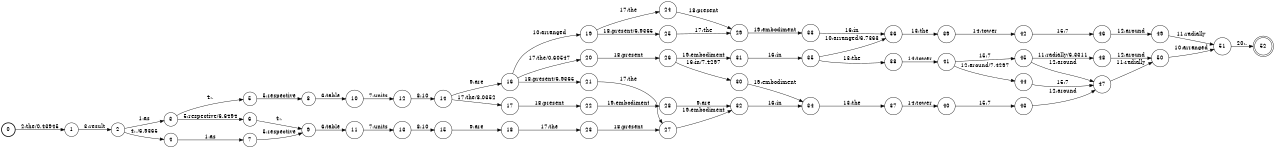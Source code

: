 digraph FST {
rankdir = LR;
size = "8.5,11";
label = "";
center = 1;
orientation = Portrait;
ranksep = "0.4";
nodesep = "0.25";
0 [label = "0", shape = circle, style = bold, fontsize = 14]
	0 -> 1 [label = "2:the/0.43945", fontsize = 14];
1 [label = "1", shape = circle, style = solid, fontsize = 14]
	1 -> 2 [label = "3:result", fontsize = 14];
2 [label = "2", shape = circle, style = solid, fontsize = 14]
	2 -> 3 [label = "1:as", fontsize = 14];
	2 -> 4 [label = "4:,/6.9365", fontsize = 14];
3 [label = "3", shape = circle, style = solid, fontsize = 14]
	3 -> 5 [label = "4:,", fontsize = 14];
	3 -> 6 [label = "5:respective/6.6494", fontsize = 14];
4 [label = "4", shape = circle, style = solid, fontsize = 14]
	4 -> 7 [label = "1:as", fontsize = 14];
5 [label = "5", shape = circle, style = solid, fontsize = 14]
	5 -> 8 [label = "5:respective", fontsize = 14];
6 [label = "6", shape = circle, style = solid, fontsize = 14]
	6 -> 9 [label = "4:,", fontsize = 14];
7 [label = "7", shape = circle, style = solid, fontsize = 14]
	7 -> 9 [label = "5:respective", fontsize = 14];
8 [label = "8", shape = circle, style = solid, fontsize = 14]
	8 -> 10 [label = "6:table", fontsize = 14];
9 [label = "9", shape = circle, style = solid, fontsize = 14]
	9 -> 11 [label = "6:table", fontsize = 14];
10 [label = "10", shape = circle, style = solid, fontsize = 14]
	10 -> 12 [label = "7:units", fontsize = 14];
11 [label = "11", shape = circle, style = solid, fontsize = 14]
	11 -> 13 [label = "7:units", fontsize = 14];
12 [label = "12", shape = circle, style = solid, fontsize = 14]
	12 -> 14 [label = "8:10", fontsize = 14];
13 [label = "13", shape = circle, style = solid, fontsize = 14]
	13 -> 15 [label = "8:10", fontsize = 14];
14 [label = "14", shape = circle, style = solid, fontsize = 14]
	14 -> 17 [label = "17:the/8.0352", fontsize = 14];
	14 -> 16 [label = "9:are", fontsize = 14];
15 [label = "15", shape = circle, style = solid, fontsize = 14]
	15 -> 18 [label = "9:are", fontsize = 14];
16 [label = "16", shape = circle, style = solid, fontsize = 14]
	16 -> 20 [label = "17:the/0.60547", fontsize = 14];
	16 -> 19 [label = "10:arranged", fontsize = 14];
	16 -> 21 [label = "18:present/6.9365", fontsize = 14];
17 [label = "17", shape = circle, style = solid, fontsize = 14]
	17 -> 22 [label = "18:present", fontsize = 14];
18 [label = "18", shape = circle, style = solid, fontsize = 14]
	18 -> 23 [label = "17:the", fontsize = 14];
19 [label = "19", shape = circle, style = solid, fontsize = 14]
	19 -> 24 [label = "17:the", fontsize = 14];
	19 -> 25 [label = "18:present/6.9365", fontsize = 14];
20 [label = "20", shape = circle, style = solid, fontsize = 14]
	20 -> 26 [label = "18:present", fontsize = 14];
21 [label = "21", shape = circle, style = solid, fontsize = 14]
	21 -> 27 [label = "17:the", fontsize = 14];
22 [label = "22", shape = circle, style = solid, fontsize = 14]
	22 -> 28 [label = "19:embodiment", fontsize = 14];
23 [label = "23", shape = circle, style = solid, fontsize = 14]
	23 -> 27 [label = "18:present", fontsize = 14];
24 [label = "24", shape = circle, style = solid, fontsize = 14]
	24 -> 29 [label = "18:present", fontsize = 14];
25 [label = "25", shape = circle, style = solid, fontsize = 14]
	25 -> 29 [label = "17:the", fontsize = 14];
26 [label = "26", shape = circle, style = solid, fontsize = 14]
	26 -> 30 [label = "16:in/7.4297", fontsize = 14];
	26 -> 31 [label = "19:embodiment", fontsize = 14];
27 [label = "27", shape = circle, style = solid, fontsize = 14]
	27 -> 32 [label = "19:embodiment", fontsize = 14];
28 [label = "28", shape = circle, style = solid, fontsize = 14]
	28 -> 32 [label = "9:are", fontsize = 14];
29 [label = "29", shape = circle, style = solid, fontsize = 14]
	29 -> 33 [label = "19:embodiment", fontsize = 14];
30 [label = "30", shape = circle, style = solid, fontsize = 14]
	30 -> 34 [label = "19:embodiment", fontsize = 14];
31 [label = "31", shape = circle, style = solid, fontsize = 14]
	31 -> 35 [label = "16:in", fontsize = 14];
32 [label = "32", shape = circle, style = solid, fontsize = 14]
	32 -> 34 [label = "16:in", fontsize = 14];
33 [label = "33", shape = circle, style = solid, fontsize = 14]
	33 -> 36 [label = "16:in", fontsize = 14];
34 [label = "34", shape = circle, style = solid, fontsize = 14]
	34 -> 37 [label = "13:the", fontsize = 14];
35 [label = "35", shape = circle, style = solid, fontsize = 14]
	35 -> 38 [label = "13:the", fontsize = 14];
	35 -> 36 [label = "10:arranged/6.7363", fontsize = 14];
36 [label = "36", shape = circle, style = solid, fontsize = 14]
	36 -> 39 [label = "13:the", fontsize = 14];
37 [label = "37", shape = circle, style = solid, fontsize = 14]
	37 -> 40 [label = "14:tower", fontsize = 14];
38 [label = "38", shape = circle, style = solid, fontsize = 14]
	38 -> 41 [label = "14:tower", fontsize = 14];
39 [label = "39", shape = circle, style = solid, fontsize = 14]
	39 -> 42 [label = "14:tower", fontsize = 14];
40 [label = "40", shape = circle, style = solid, fontsize = 14]
	40 -> 43 [label = "15:7", fontsize = 14];
41 [label = "41", shape = circle, style = solid, fontsize = 14]
	41 -> 44 [label = "12:around/7.4297", fontsize = 14];
	41 -> 45 [label = "15:7", fontsize = 14];
42 [label = "42", shape = circle, style = solid, fontsize = 14]
	42 -> 46 [label = "15:7", fontsize = 14];
43 [label = "43", shape = circle, style = solid, fontsize = 14]
	43 -> 47 [label = "12:around", fontsize = 14];
44 [label = "44", shape = circle, style = solid, fontsize = 14]
	44 -> 47 [label = "15:7", fontsize = 14];
45 [label = "45", shape = circle, style = solid, fontsize = 14]
	45 -> 48 [label = "11:radially/6.3311", fontsize = 14];
	45 -> 47 [label = "12:around", fontsize = 14];
46 [label = "46", shape = circle, style = solid, fontsize = 14]
	46 -> 49 [label = "12:around", fontsize = 14];
47 [label = "47", shape = circle, style = solid, fontsize = 14]
	47 -> 50 [label = "11:radially", fontsize = 14];
48 [label = "48", shape = circle, style = solid, fontsize = 14]
	48 -> 50 [label = "12:around", fontsize = 14];
49 [label = "49", shape = circle, style = solid, fontsize = 14]
	49 -> 51 [label = "11:radially", fontsize = 14];
50 [label = "50", shape = circle, style = solid, fontsize = 14]
	50 -> 51 [label = "10:arranged", fontsize = 14];
51 [label = "51", shape = circle, style = solid, fontsize = 14]
	51 -> 52 [label = "20:.", fontsize = 14];
52 [label = "52", shape = doublecircle, style = solid, fontsize = 14]
}

